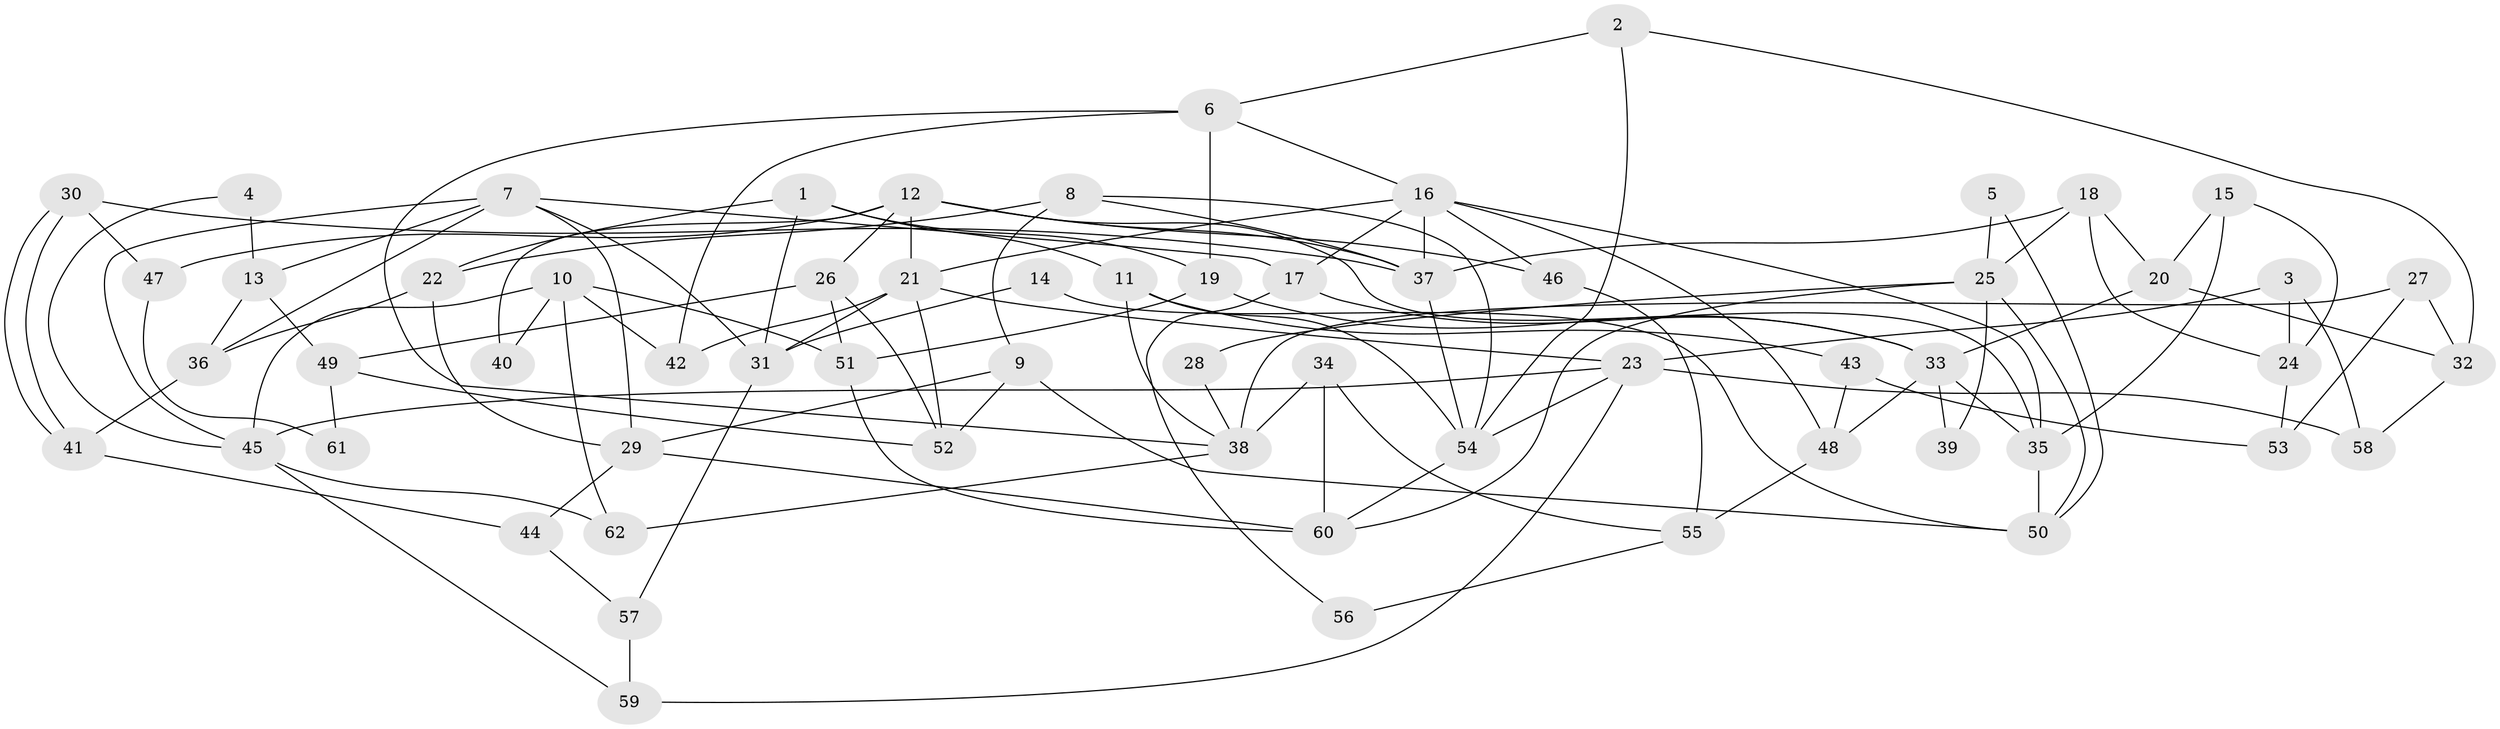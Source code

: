 // coarse degree distribution, {3: 0.16666666666666666, 4: 0.16666666666666666, 8: 0.05555555555555555, 5: 0.1111111111111111, 6: 0.2222222222222222, 7: 0.1111111111111111, 9: 0.05555555555555555, 2: 0.1111111111111111}
// Generated by graph-tools (version 1.1) at 2025/53/03/04/25 21:53:24]
// undirected, 62 vertices, 124 edges
graph export_dot {
graph [start="1"]
  node [color=gray90,style=filled];
  1;
  2;
  3;
  4;
  5;
  6;
  7;
  8;
  9;
  10;
  11;
  12;
  13;
  14;
  15;
  16;
  17;
  18;
  19;
  20;
  21;
  22;
  23;
  24;
  25;
  26;
  27;
  28;
  29;
  30;
  31;
  32;
  33;
  34;
  35;
  36;
  37;
  38;
  39;
  40;
  41;
  42;
  43;
  44;
  45;
  46;
  47;
  48;
  49;
  50;
  51;
  52;
  53;
  54;
  55;
  56;
  57;
  58;
  59;
  60;
  61;
  62;
  1 -- 11;
  1 -- 19;
  1 -- 22;
  1 -- 31;
  2 -- 6;
  2 -- 54;
  2 -- 32;
  3 -- 24;
  3 -- 23;
  3 -- 58;
  4 -- 13;
  4 -- 45;
  5 -- 50;
  5 -- 25;
  6 -- 19;
  6 -- 16;
  6 -- 38;
  6 -- 42;
  7 -- 31;
  7 -- 13;
  7 -- 17;
  7 -- 29;
  7 -- 36;
  7 -- 45;
  8 -- 22;
  8 -- 54;
  8 -- 9;
  8 -- 37;
  9 -- 29;
  9 -- 50;
  9 -- 52;
  10 -- 42;
  10 -- 45;
  10 -- 40;
  10 -- 51;
  10 -- 62;
  11 -- 38;
  11 -- 54;
  11 -- 43;
  12 -- 26;
  12 -- 46;
  12 -- 21;
  12 -- 35;
  12 -- 37;
  12 -- 40;
  12 -- 47;
  13 -- 36;
  13 -- 49;
  14 -- 31;
  14 -- 50;
  15 -- 35;
  15 -- 20;
  15 -- 24;
  16 -- 37;
  16 -- 35;
  16 -- 17;
  16 -- 21;
  16 -- 46;
  16 -- 48;
  17 -- 33;
  17 -- 56;
  18 -- 37;
  18 -- 25;
  18 -- 20;
  18 -- 24;
  19 -- 51;
  19 -- 33;
  20 -- 33;
  20 -- 32;
  21 -- 23;
  21 -- 31;
  21 -- 42;
  21 -- 52;
  22 -- 36;
  22 -- 29;
  23 -- 58;
  23 -- 45;
  23 -- 54;
  23 -- 59;
  24 -- 53;
  25 -- 60;
  25 -- 50;
  25 -- 28;
  25 -- 39;
  26 -- 52;
  26 -- 51;
  26 -- 49;
  27 -- 32;
  27 -- 38;
  27 -- 53;
  28 -- 38;
  29 -- 44;
  29 -- 60;
  30 -- 41;
  30 -- 41;
  30 -- 37;
  30 -- 47;
  31 -- 57;
  32 -- 58;
  33 -- 48;
  33 -- 35;
  33 -- 39;
  34 -- 38;
  34 -- 60;
  34 -- 55;
  35 -- 50;
  36 -- 41;
  37 -- 54;
  38 -- 62;
  41 -- 44;
  43 -- 53;
  43 -- 48;
  44 -- 57;
  45 -- 59;
  45 -- 62;
  46 -- 55;
  47 -- 61;
  48 -- 55;
  49 -- 52;
  49 -- 61;
  51 -- 60;
  54 -- 60;
  55 -- 56;
  57 -- 59;
}
